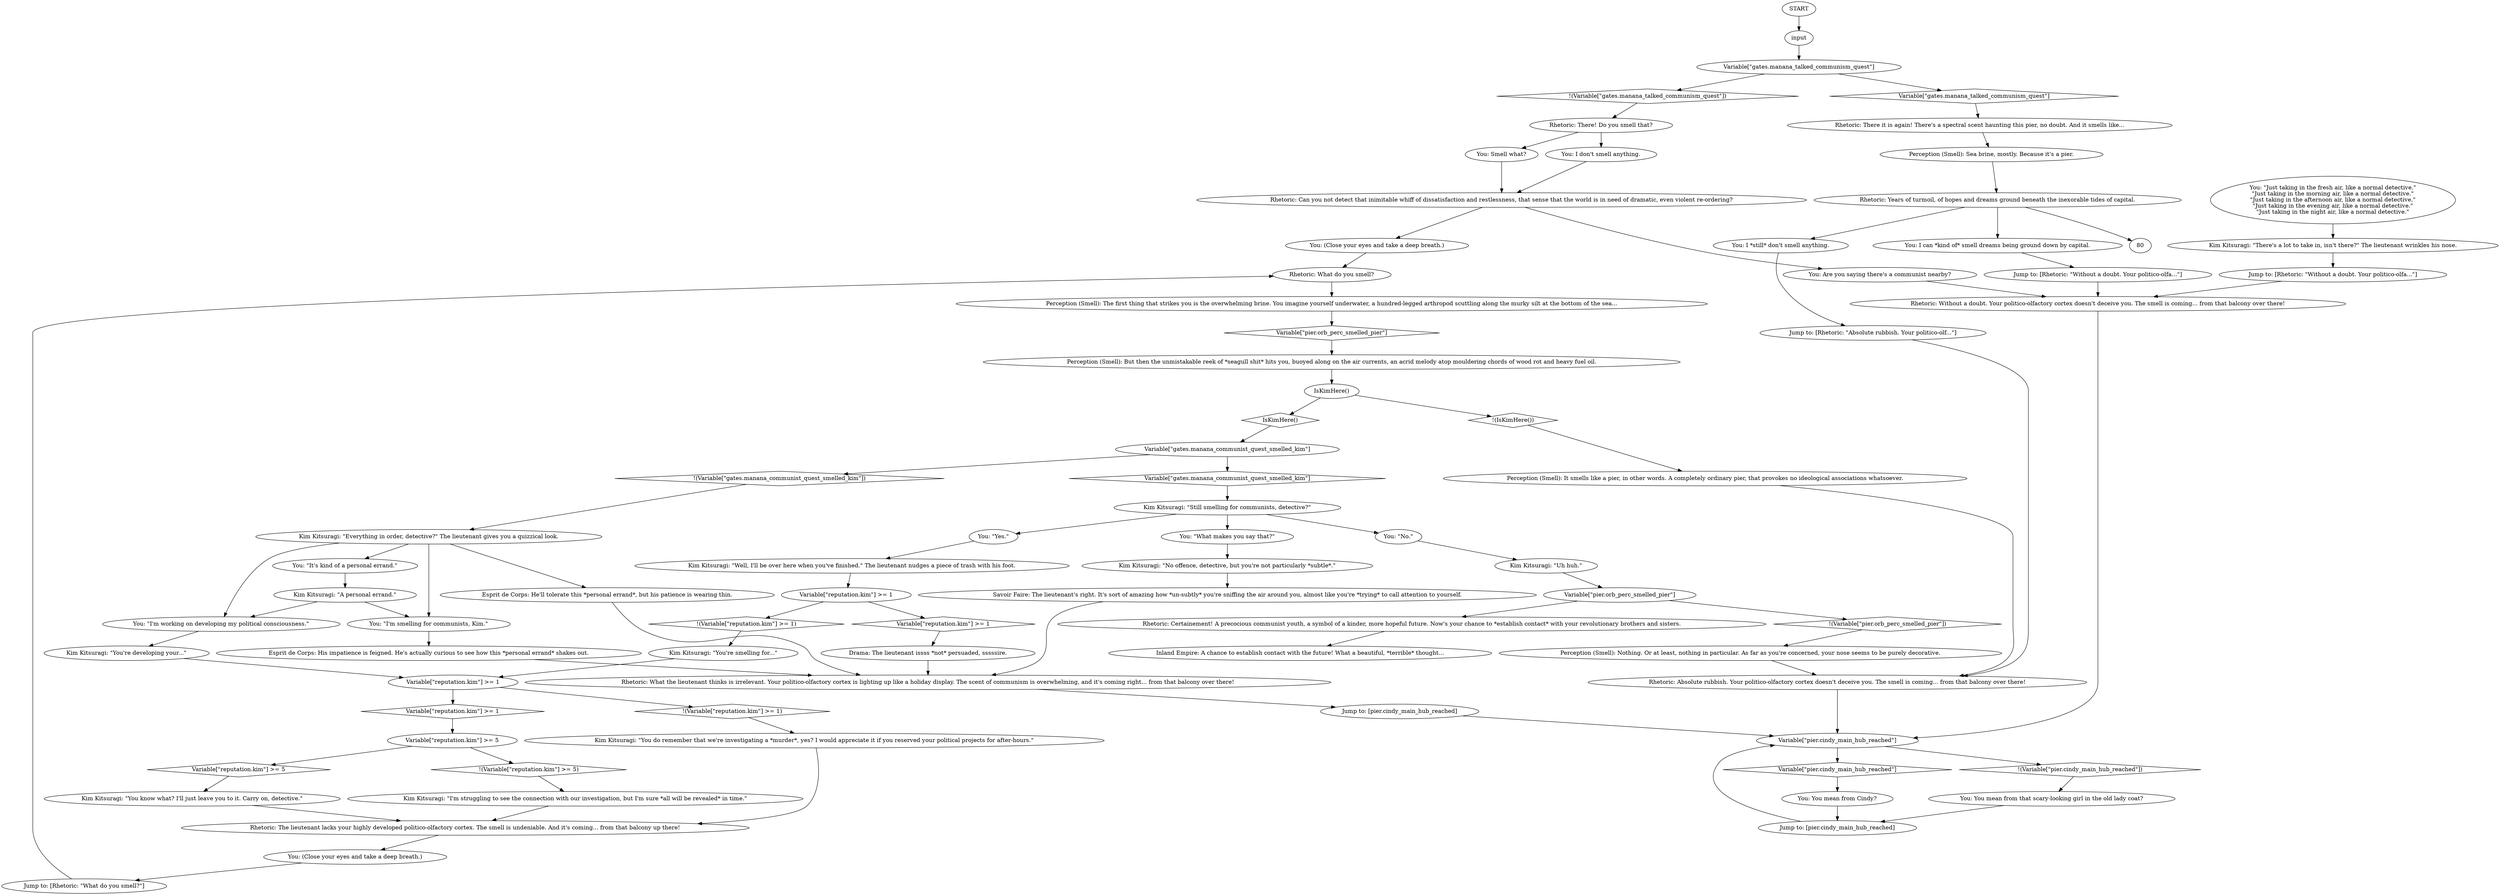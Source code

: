 # PIER ORB / communistquest
# Rhetoric smells a communist around here. Part of the Communist Dream Quest
# ==================================================
digraph G {
	  0 [label="START"];
	  1 [label="input"];
	  2 [label="Rhetoric: Absolute rubbish. Your politico-olfactory cortex doesn't deceive you. The smell is coming... from that balcony over there!"];
	  3 [label="You: \"I'm working on developing my political consciousness.\""];
	  4 [label="You: I can *kind of* smell dreams being ground down by capital."];
	  5 [label="You: \"Yes.\""];
	  6 [label="Kim Kitsuragi: \"You're developing your...\""];
	  7 [label="Variable[\"pier.cindy_main_hub_reached\"]"];
	  8 [label="Variable[\"pier.cindy_main_hub_reached\"]", shape=diamond];
	  9 [label="!(Variable[\"pier.cindy_main_hub_reached\"])", shape=diamond];
	  10 [label="You: \"No.\""];
	  11 [label="Perception (Smell): The first thing that strikes you is the overwhelming brine. You imagine yourself underwater, a hundred-legged arthropod scuttling along the murky silt at the bottom of the sea..."];
	  12 [label="Rhetoric: Without a doubt. Your politico-olfactory cortex doesn't deceive you. The smell is coming... from that balcony over there!"];
	  13 [label="Kim Kitsuragi: \"There's a lot to take in, isn't there?\" The lieutenant wrinkles his nose."];
	  14 [label="Kim Kitsuragi: \"You know what? I'll just leave you to it. Carry on, detective.\""];
	  15 [label="Variable[\"gates.manana_talked_communism_quest\"]"];
	  16 [label="Variable[\"gates.manana_talked_communism_quest\"]", shape=diamond];
	  17 [label="!(Variable[\"gates.manana_talked_communism_quest\"])", shape=diamond];
	  18 [label="Variable[\"reputation.kim\"] >= 5"];
	  19 [label="Variable[\"reputation.kim\"] >= 5", shape=diamond];
	  20 [label="!(Variable[\"reputation.kim\"] >= 5)", shape=diamond];
	  21 [label="Kim Kitsuragi: \"Still smelling for communists, detective?\""];
	  22 [label="Perception (Smell): It smells like a pier, in other words. A completely ordinary pier, that provokes no ideological associations whatsoever."];
	  23 [label="You: You mean from Cindy?"];
	  24 [label="Jump to: [Rhetoric: \"Without a doubt. Your politico-olfa...\"]"];
	  25 [label="Kim Kitsuragi: \"I'm struggling to see the connection with our investigation, but I'm sure *all will be revealed* in time.\""];
	  26 [label="You: (Close your eyes and take a deep breath.)"];
	  27 [label="You: Are you saying there's a communist nearby?"];
	  28 [label="Perception (Smell): But then the unmistakable reek of *seagull shit* hits you, buoyed along on the air currents, an acrid melody atop mouldering chords of wood rot and heavy fuel oil."];
	  29 [label="Kim Kitsuragi: \"Everything in order, detective?\" The lieutenant gives you a quizzical look."];
	  30 [label="Kim Kitsuragi: \"A personal errand.\""];
	  31 [label="Kim Kitsuragi: \"Well, I'll be over here when you've finished.\" The lieutenant nudges a piece of trash with his foot."];
	  32 [label="Jump to: [pier.cindy_main_hub_reached]"];
	  33 [label="Rhetoric: Years of turmoil, of hopes and dreams ground beneath the inexorable tides of capital."];
	  34 [label="You: Smell what?"];
	  35 [label="Inland Empire: A chance to establish contact with the future! What a beautiful, *terrible* thought..."];
	  36 [label="You: \"It's kind of a personal errand.\""];
	  37 [label="Kim Kitsuragi: \"You do remember that we're investigating a *murder*, yes? I would appreciate it if you reserved your political projects for after-hours.\""];
	  38 [label="Rhetoric: Can you not detect that inimitable whiff of dissatisfaction and restlessness, that sense that the world is in need of dramatic, even violent re-ordering?"];
	  39 [label="Savoir Faire: The lieutenant's right. It's sort of amazing how *un-subtly* you're sniffing the air around you, almost like you're *trying* to call attention to yourself."];
	  40 [label="Rhetoric: There! Do you smell that?"];
	  41 [label="You: I don't smell anything."];
	  42 [label="IsKimHere()"];
	  43 [label="IsKimHere()", shape=diamond];
	  44 [label="!(IsKimHere())", shape=diamond];
	  45 [label="You: I *still* don't smell anything."];
	  46 [label="Jump to: [Rhetoric: \"Without a doubt. Your politico-olfa...\"]"];
	  47 [label="Rhetoric: What do you smell?"];
	  48 [label="You: \"I'm smelling for communists, Kim.\""];
	  49 [label="Kim Kitsuragi: \"Uh huh.\""];
	  50 [label="Jump to: [Rhetoric: \"Absolute rubbish. Your politico-olf...\"]"];
	  51 [label="Rhetoric: There it is again! There's a spectral scent haunting this pier, no doubt. And it smells like..."];
	  52 [label="Variable[\"gates.manana_communist_quest_smelled_kim\"]"];
	  53 [label="Variable[\"gates.manana_communist_quest_smelled_kim\"]", shape=diamond];
	  54 [label="!(Variable[\"gates.manana_communist_quest_smelled_kim\"])", shape=diamond];
	  55 [label="Variable[\"reputation.kim\"] >= 1"];
	  56 [label="Variable[\"reputation.kim\"] >= 1", shape=diamond];
	  57 [label="!(Variable[\"reputation.kim\"] >= 1)", shape=diamond];
	  58 [label="Perception (Smell): Nothing. Or at least, nothing in particular. As far as you're concerned, your nose seems to be purely decorative."];
	  59 [label="Kim Kitsuragi: \"No offence, detective, but you're not particularly *subtle*.\""];
	  60 [label="Rhetoric: The lieutenant lacks your highly developed politico-olfactory cortex. The smell is undeniable. And it's coming... from that balcony up there!"];
	  61 [label="You: \"What makes you say that?\""];
	  62 [label="Rhetoric: What the lieutenant thinks is irrelevant. Your politico-olfactory cortex is lighting up like a holiday display. The scent of communism is overwhelming, and it's coming right... from that balcony over there!"];
	  63 [label="You: You mean from that scary-looking girl in the old lady coat?"];
	  64 [label="Variable[\"reputation.kim\"] >= 1"];
	  65 [label="Variable[\"reputation.kim\"] >= 1", shape=diamond];
	  66 [label="!(Variable[\"reputation.kim\"] >= 1)", shape=diamond];
	  67 [label="Jump to: [Rhetoric: \"What do you smell?\"]"];
	  68 [label="Perception (Smell): Sea brine, mostly. Because it's a pier."];
	  69 [label="You: \"Just taking in the fresh air, like a normal detective.\"\n\"Just taking in the morning air, like a normal detective.\"\n\"Just taking in the afternoon air, like a normal detective.\"\n\"Just taking in the evening air, like a normal detective.\"\n\"Just taking in the night air, like a normal detective.\""];
	  70 [label="Esprit de Corps: He'll tolerate this *personal errand*, but his patience is wearing thin."];
	  71 [label="Kim Kitsuragi: \"You're smelling for...\""];
	  72 [label="Esprit de Corps: His impatience is feigned. He's actually curious to see how this *personal errand* shakes out."];
	  73 [label="Drama: The lieutenant issss *not* persuaded, sssssire."];
	  74 [label="Variable[\"pier.orb_perc_smelled_pier\"]"];
	  75 [label="Variable[\"pier.orb_perc_smelled_pier\"]", shape=diamond];
	  76 [label="!(Variable[\"pier.orb_perc_smelled_pier\"])", shape=diamond];
	  77 [label="Rhetoric: Certainement! A precocious communist youth, a symbol of a kinder, more hopeful future. Now's your chance to *establish contact* with your revolutionary brothers and sisters."];
	  78 [label="Jump to: [pier.cindy_main_hub_reached]"];
	  79 [label="You: (Close your eyes and take a deep breath.)"];
	  0 -> 1
	  1 -> 15
	  2 -> 7
	  3 -> 6
	  4 -> 46
	  5 -> 31
	  6 -> 64
	  7 -> 8
	  7 -> 9
	  8 -> 23
	  9 -> 63
	  10 -> 49
	  11 -> 75
	  12 -> 7
	  13 -> 24
	  14 -> 60
	  15 -> 16
	  15 -> 17
	  16 -> 51
	  17 -> 40
	  18 -> 19
	  18 -> 20
	  19 -> 14
	  20 -> 25
	  21 -> 10
	  21 -> 61
	  21 -> 5
	  22 -> 2
	  23 -> 78
	  24 -> 12
	  25 -> 60
	  26 -> 47
	  27 -> 12
	  28 -> 42
	  29 -> 48
	  29 -> 3
	  29 -> 36
	  29 -> 70
	  30 -> 48
	  30 -> 3
	  31 -> 55
	  32 -> 7
	  33 -> 80
	  33 -> 4
	  33 -> 45
	  34 -> 38
	  36 -> 30
	  37 -> 60
	  38 -> 26
	  38 -> 27
	  39 -> 62
	  40 -> 41
	  40 -> 34
	  41 -> 38
	  42 -> 43
	  42 -> 44
	  43 -> 52
	  44 -> 22
	  45 -> 50
	  46 -> 12
	  47 -> 11
	  48 -> 72
	  49 -> 74
	  50 -> 2
	  51 -> 68
	  52 -> 53
	  52 -> 54
	  53 -> 21
	  54 -> 29
	  55 -> 56
	  55 -> 57
	  56 -> 73
	  57 -> 71
	  58 -> 2
	  59 -> 39
	  60 -> 79
	  61 -> 59
	  62 -> 32
	  63 -> 78
	  64 -> 65
	  64 -> 66
	  65 -> 18
	  66 -> 37
	  67 -> 47
	  68 -> 33
	  69 -> 13
	  70 -> 62
	  71 -> 64
	  72 -> 62
	  73 -> 62
	  74 -> 76
	  74 -> 77
	  75 -> 28
	  76 -> 58
	  77 -> 35
	  78 -> 7
	  79 -> 67
}

